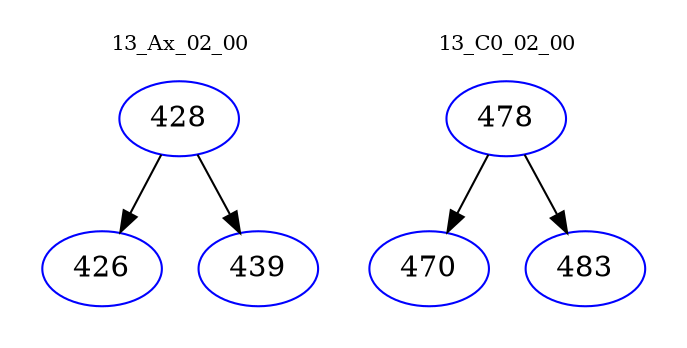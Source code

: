 digraph{
subgraph cluster_0 {
color = white
label = "13_Ax_02_00";
fontsize=10;
T0_428 [label="428", color="blue"]
T0_428 -> T0_426 [color="black"]
T0_426 [label="426", color="blue"]
T0_428 -> T0_439 [color="black"]
T0_439 [label="439", color="blue"]
}
subgraph cluster_1 {
color = white
label = "13_C0_02_00";
fontsize=10;
T1_478 [label="478", color="blue"]
T1_478 -> T1_470 [color="black"]
T1_470 [label="470", color="blue"]
T1_478 -> T1_483 [color="black"]
T1_483 [label="483", color="blue"]
}
}
